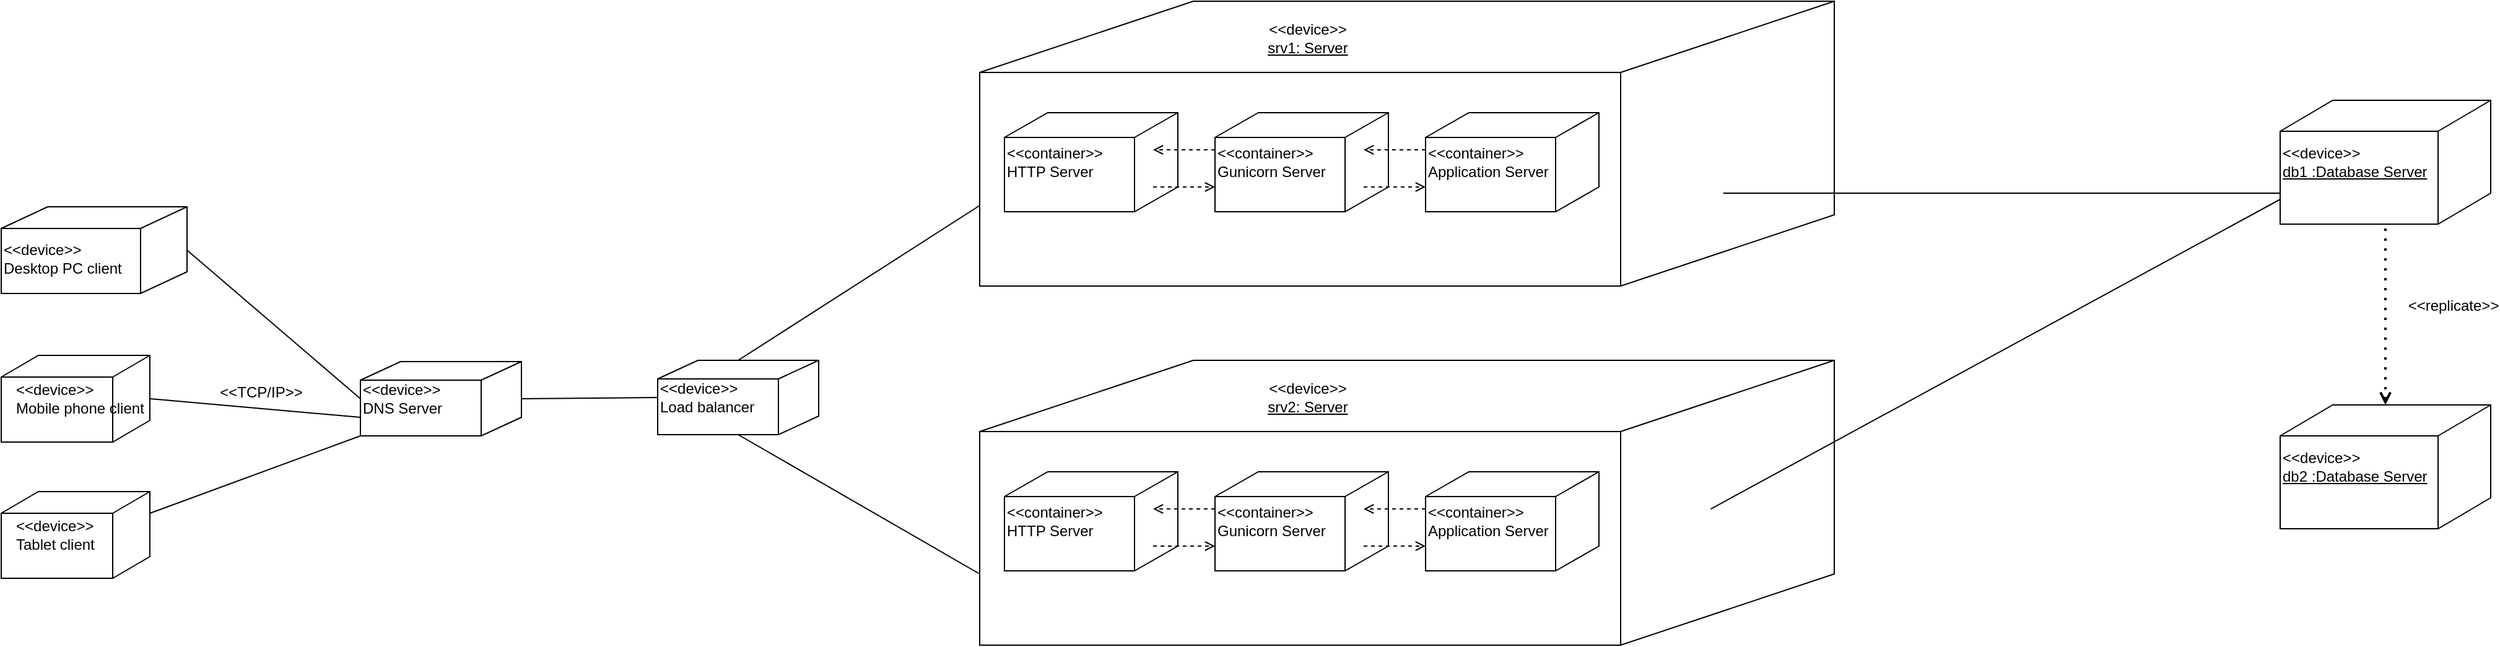 <mxfile version="13.4.5" type="device"><diagram id="dPY38jAa5lkF9_d_O5tN" name="Page-1"><mxGraphModel dx="1848" dy="640" grid="1" gridSize="10" guides="1" tooltips="1" connect="1" arrows="1" fold="1" page="1" pageScale="1" pageWidth="827" pageHeight="1169" math="0" shadow="0"><root><mxCell id="0"/><mxCell id="1" parent="0"/><mxCell id="M4pGwYfIubLbOV2EePY5-6" style="rounded=0;orthogonalLoop=1;jettySize=auto;html=1;exitX=1;exitY=0.5;exitDx=0;exitDy=0;exitPerimeter=0;entryX=0;entryY=0.5;entryDx=0;entryDy=0;entryPerimeter=0;endArrow=none;endFill=0;" edge="1" parent="1" source="M4pGwYfIubLbOV2EePY5-2" target="M4pGwYfIubLbOV2EePY5-5"><mxGeometry relative="1" as="geometry"/></mxCell><mxCell id="M4pGwYfIubLbOV2EePY5-2" value="&lt;div&gt;&lt;span&gt;&lt;br&gt;&lt;/span&gt;&lt;/div&gt;&lt;div&gt;&lt;span&gt;&amp;lt;&amp;lt;device&amp;gt;&amp;gt;&lt;/span&gt;&lt;br&gt;&lt;/div&gt;&lt;div&gt;&lt;span&gt;Desktop PC&amp;nbsp;&lt;/span&gt;&lt;span&gt;client&lt;/span&gt;&lt;/div&gt;" style="html=1;outlineConnect=0;whiteSpace=wrap;shape=mxgraph.archimate3.node;align=left;" vertex="1" parent="1"><mxGeometry x="-110" y="236" width="150" height="70" as="geometry"/></mxCell><mxCell id="M4pGwYfIubLbOV2EePY5-7" style="edgeStyle=none;rounded=0;orthogonalLoop=1;jettySize=auto;html=1;exitX=1;exitY=0.5;exitDx=0;exitDy=0;exitPerimeter=0;entryX=0;entryY=0.75;entryDx=0;entryDy=0;entryPerimeter=0;endArrow=none;endFill=0;" edge="1" parent="1" source="M4pGwYfIubLbOV2EePY5-3" target="M4pGwYfIubLbOV2EePY5-5"><mxGeometry relative="1" as="geometry"/></mxCell><mxCell id="M4pGwYfIubLbOV2EePY5-3" value="&lt;div&gt;&lt;span&gt;&amp;nbsp; &amp;nbsp;&amp;lt;&amp;lt;device&amp;gt;&amp;gt;&amp;nbsp;&lt;/span&gt;&lt;/div&gt;&lt;div&gt;&lt;span&gt;&amp;nbsp; &amp;nbsp;Mobile phone client&lt;/span&gt;&lt;/div&gt;" style="html=1;outlineConnect=0;whiteSpace=wrap;shape=mxgraph.archimate3.node;align=left;" vertex="1" parent="1"><mxGeometry x="-110" y="356" width="120" height="70" as="geometry"/></mxCell><mxCell id="M4pGwYfIubLbOV2EePY5-8" style="edgeStyle=none;rounded=0;orthogonalLoop=1;jettySize=auto;html=1;exitX=1;exitY=0.25;exitDx=0;exitDy=0;exitPerimeter=0;entryX=0;entryY=1;entryDx=0;entryDy=0;entryPerimeter=0;endArrow=none;endFill=0;" edge="1" parent="1" source="M4pGwYfIubLbOV2EePY5-4" target="M4pGwYfIubLbOV2EePY5-5"><mxGeometry relative="1" as="geometry"/></mxCell><mxCell id="M4pGwYfIubLbOV2EePY5-4" value="&lt;div&gt;&lt;span&gt;&amp;nbsp; &amp;nbsp;&amp;lt;&amp;lt;device&amp;gt;&amp;gt;&amp;nbsp;&lt;/span&gt;&lt;/div&gt;&lt;div&gt;&lt;span&gt;&amp;nbsp; &amp;nbsp;Tablet&amp;nbsp;&lt;/span&gt;&lt;span&gt;client&lt;/span&gt;&lt;/div&gt;" style="html=1;outlineConnect=0;whiteSpace=wrap;shape=mxgraph.archimate3.node;align=left;" vertex="1" parent="1"><mxGeometry x="-110" y="466" width="120" height="70" as="geometry"/></mxCell><mxCell id="M4pGwYfIubLbOV2EePY5-12" style="edgeStyle=none;rounded=0;orthogonalLoop=1;jettySize=auto;html=1;entryX=0;entryY=0.75;entryDx=0;entryDy=0;entryPerimeter=0;endArrow=none;endFill=0;exitX=0.5;exitY=0;exitDx=0;exitDy=0;exitPerimeter=0;" edge="1" parent="1" source="M4pGwYfIubLbOV2EePY5-38"><mxGeometry relative="1" as="geometry"><mxPoint x="580" y="260" as="sourcePoint"/><mxPoint x="680" y="235" as="targetPoint"/></mxGeometry></mxCell><mxCell id="M4pGwYfIubLbOV2EePY5-13" style="edgeStyle=none;rounded=0;orthogonalLoop=1;jettySize=auto;html=1;entryX=0;entryY=0.75;entryDx=0;entryDy=0;entryPerimeter=0;endArrow=none;endFill=0;exitX=0.5;exitY=1;exitDx=0;exitDy=0;exitPerimeter=0;" edge="1" parent="1" source="M4pGwYfIubLbOV2EePY5-38" target="M4pGwYfIubLbOV2EePY5-11"><mxGeometry relative="1" as="geometry"><mxPoint x="600" y="500" as="sourcePoint"/></mxGeometry></mxCell><mxCell id="M4pGwYfIubLbOV2EePY5-40" style="edgeStyle=none;rounded=0;orthogonalLoop=1;jettySize=auto;html=1;exitX=1;exitY=0.5;exitDx=0;exitDy=0;exitPerimeter=0;entryX=0;entryY=0.5;entryDx=0;entryDy=0;entryPerimeter=0;endArrow=none;endFill=0;" edge="1" parent="1" source="M4pGwYfIubLbOV2EePY5-5" target="M4pGwYfIubLbOV2EePY5-38"><mxGeometry relative="1" as="geometry"/></mxCell><mxCell id="M4pGwYfIubLbOV2EePY5-5" value="&amp;lt;&amp;lt;device&amp;gt;&amp;gt;&lt;br&gt;DNS Server" style="html=1;outlineConnect=0;whiteSpace=wrap;shape=mxgraph.archimate3.node;align=left;" vertex="1" parent="1"><mxGeometry x="180" y="361" width="130" height="60" as="geometry"/></mxCell><mxCell id="M4pGwYfIubLbOV2EePY5-9" value="&amp;lt;&amp;lt;TCP/IP&amp;gt;&amp;gt;" style="text;html=1;strokeColor=none;fillColor=none;align=center;verticalAlign=middle;whiteSpace=wrap;rounded=0;" vertex="1" parent="1"><mxGeometry x="80" y="376" width="40" height="20" as="geometry"/></mxCell><mxCell id="M4pGwYfIubLbOV2EePY5-26" value="" style="group" vertex="1" connectable="0" parent="1"><mxGeometry x="680" y="360" width="690" height="230" as="geometry"/></mxCell><mxCell id="M4pGwYfIubLbOV2EePY5-11" value="" style="html=1;outlineConnect=0;whiteSpace=wrap;shape=mxgraph.archimate3.node;" vertex="1" parent="M4pGwYfIubLbOV2EePY5-26"><mxGeometry width="690" height="230" as="geometry"/></mxCell><mxCell id="M4pGwYfIubLbOV2EePY5-14" value="&amp;lt;&amp;lt;device&amp;gt;&amp;gt;&lt;br&gt;&lt;u&gt;srv2: Server&lt;/u&gt;" style="text;html=1;strokeColor=none;fillColor=none;align=center;verticalAlign=middle;whiteSpace=wrap;rounded=0;" vertex="1" parent="M4pGwYfIubLbOV2EePY5-26"><mxGeometry x="230" y="20" width="70" height="20" as="geometry"/></mxCell><mxCell id="M4pGwYfIubLbOV2EePY5-16" value="&amp;lt;&amp;lt;container&amp;gt;&amp;gt;&lt;br&gt;HTTP Server" style="html=1;outlineConnect=0;whiteSpace=wrap;shape=mxgraph.archimate3.node;align=left;" vertex="1" parent="M4pGwYfIubLbOV2EePY5-26"><mxGeometry x="20" y="90" width="140" height="80" as="geometry"/></mxCell><mxCell id="M4pGwYfIubLbOV2EePY5-17" value="&amp;lt;&amp;lt;container&amp;gt;&amp;gt;&lt;br&gt;Gunicorn Server" style="html=1;outlineConnect=0;whiteSpace=wrap;shape=mxgraph.archimate3.node;align=left;" vertex="1" parent="M4pGwYfIubLbOV2EePY5-26"><mxGeometry x="190" y="90" width="140" height="80" as="geometry"/></mxCell><mxCell id="M4pGwYfIubLbOV2EePY5-18" value="&amp;lt;&amp;lt;container&amp;gt;&amp;gt;&lt;br&gt;Application Server" style="html=1;outlineConnect=0;whiteSpace=wrap;shape=mxgraph.archimate3.node;align=left;" vertex="1" parent="M4pGwYfIubLbOV2EePY5-26"><mxGeometry x="360" y="90" width="140" height="80" as="geometry"/></mxCell><mxCell id="M4pGwYfIubLbOV2EePY5-21" value="" style="endArrow=open;html=1;entryX=0;entryY=0.75;entryDx=0;entryDy=0;entryPerimeter=0;dashed=1;endFill=0;" edge="1" parent="M4pGwYfIubLbOV2EePY5-26" target="M4pGwYfIubLbOV2EePY5-17"><mxGeometry width="50" height="50" relative="1" as="geometry"><mxPoint x="140" y="150" as="sourcePoint"/><mxPoint x="320" y="90" as="targetPoint"/></mxGeometry></mxCell><mxCell id="M4pGwYfIubLbOV2EePY5-23" value="" style="endArrow=open;html=1;entryX=0;entryY=0.75;entryDx=0;entryDy=0;entryPerimeter=0;dashed=1;endFill=0;" edge="1" parent="M4pGwYfIubLbOV2EePY5-26"><mxGeometry width="50" height="50" relative="1" as="geometry"><mxPoint x="310" y="150" as="sourcePoint"/><mxPoint x="360" y="150" as="targetPoint"/></mxGeometry></mxCell><mxCell id="M4pGwYfIubLbOV2EePY5-24" value="" style="endArrow=open;html=1;entryX=0;entryY=0.75;entryDx=0;entryDy=0;entryPerimeter=0;dashed=1;endFill=0;" edge="1" parent="M4pGwYfIubLbOV2EePY5-26"><mxGeometry width="50" height="50" relative="1" as="geometry"><mxPoint x="190" y="120" as="sourcePoint"/><mxPoint x="140" y="120" as="targetPoint"/></mxGeometry></mxCell><mxCell id="M4pGwYfIubLbOV2EePY5-25" value="" style="endArrow=open;html=1;entryX=0;entryY=0.75;entryDx=0;entryDy=0;entryPerimeter=0;dashed=1;endFill=0;" edge="1" parent="M4pGwYfIubLbOV2EePY5-26"><mxGeometry width="50" height="50" relative="1" as="geometry"><mxPoint x="360" y="120" as="sourcePoint"/><mxPoint x="310" y="120" as="targetPoint"/></mxGeometry></mxCell><mxCell id="M4pGwYfIubLbOV2EePY5-28" value="" style="group" vertex="1" connectable="0" parent="1"><mxGeometry x="680" y="70" width="690" height="230" as="geometry"/></mxCell><mxCell id="M4pGwYfIubLbOV2EePY5-29" value="" style="html=1;outlineConnect=0;whiteSpace=wrap;shape=mxgraph.archimate3.node;" vertex="1" parent="M4pGwYfIubLbOV2EePY5-28"><mxGeometry width="690" height="230" as="geometry"/></mxCell><mxCell id="M4pGwYfIubLbOV2EePY5-30" value="&amp;lt;&amp;lt;device&amp;gt;&amp;gt;&lt;br&gt;&lt;u&gt;srv1: Server&lt;/u&gt;" style="text;html=1;strokeColor=none;fillColor=none;align=center;verticalAlign=middle;whiteSpace=wrap;rounded=0;" vertex="1" parent="M4pGwYfIubLbOV2EePY5-28"><mxGeometry x="230" y="20" width="70" height="20" as="geometry"/></mxCell><mxCell id="M4pGwYfIubLbOV2EePY5-31" value="&amp;lt;&amp;lt;container&amp;gt;&amp;gt;&lt;br&gt;HTTP Server" style="html=1;outlineConnect=0;whiteSpace=wrap;shape=mxgraph.archimate3.node;align=left;" vertex="1" parent="M4pGwYfIubLbOV2EePY5-28"><mxGeometry x="20" y="90" width="140" height="80" as="geometry"/></mxCell><mxCell id="M4pGwYfIubLbOV2EePY5-32" value="&amp;lt;&amp;lt;container&amp;gt;&amp;gt;&lt;br&gt;Gunicorn Server" style="html=1;outlineConnect=0;whiteSpace=wrap;shape=mxgraph.archimate3.node;align=left;" vertex="1" parent="M4pGwYfIubLbOV2EePY5-28"><mxGeometry x="190" y="90" width="140" height="80" as="geometry"/></mxCell><mxCell id="M4pGwYfIubLbOV2EePY5-33" value="&amp;lt;&amp;lt;container&amp;gt;&amp;gt;&lt;br&gt;Application Server" style="html=1;outlineConnect=0;whiteSpace=wrap;shape=mxgraph.archimate3.node;align=left;" vertex="1" parent="M4pGwYfIubLbOV2EePY5-28"><mxGeometry x="360" y="90" width="140" height="80" as="geometry"/></mxCell><mxCell id="M4pGwYfIubLbOV2EePY5-34" value="" style="endArrow=open;html=1;entryX=0;entryY=0.75;entryDx=0;entryDy=0;entryPerimeter=0;dashed=1;endFill=0;" edge="1" parent="M4pGwYfIubLbOV2EePY5-28" target="M4pGwYfIubLbOV2EePY5-32"><mxGeometry width="50" height="50" relative="1" as="geometry"><mxPoint x="140" y="150" as="sourcePoint"/><mxPoint x="320" y="90" as="targetPoint"/></mxGeometry></mxCell><mxCell id="M4pGwYfIubLbOV2EePY5-35" value="" style="endArrow=open;html=1;entryX=0;entryY=0.75;entryDx=0;entryDy=0;entryPerimeter=0;dashed=1;endFill=0;" edge="1" parent="M4pGwYfIubLbOV2EePY5-28"><mxGeometry width="50" height="50" relative="1" as="geometry"><mxPoint x="310" y="150" as="sourcePoint"/><mxPoint x="360" y="150" as="targetPoint"/></mxGeometry></mxCell><mxCell id="M4pGwYfIubLbOV2EePY5-36" value="" style="endArrow=open;html=1;entryX=0;entryY=0.75;entryDx=0;entryDy=0;entryPerimeter=0;dashed=1;endFill=0;" edge="1" parent="M4pGwYfIubLbOV2EePY5-28"><mxGeometry width="50" height="50" relative="1" as="geometry"><mxPoint x="190" y="120" as="sourcePoint"/><mxPoint x="140" y="120" as="targetPoint"/></mxGeometry></mxCell><mxCell id="M4pGwYfIubLbOV2EePY5-37" value="" style="endArrow=open;html=1;entryX=0;entryY=0.75;entryDx=0;entryDy=0;entryPerimeter=0;dashed=1;endFill=0;" edge="1" parent="M4pGwYfIubLbOV2EePY5-28"><mxGeometry width="50" height="50" relative="1" as="geometry"><mxPoint x="360" y="120" as="sourcePoint"/><mxPoint x="310" y="120" as="targetPoint"/></mxGeometry></mxCell><mxCell id="M4pGwYfIubLbOV2EePY5-38" value="&amp;lt;&amp;lt;device&amp;gt;&amp;gt;&lt;br&gt;Load balancer" style="html=1;outlineConnect=0;whiteSpace=wrap;shape=mxgraph.archimate3.node;align=left;" vertex="1" parent="1"><mxGeometry x="420" y="360" width="130" height="60" as="geometry"/></mxCell><mxCell id="M4pGwYfIubLbOV2EePY5-41" value="&amp;lt;&amp;lt;device&amp;gt;&amp;gt;&lt;br&gt;&lt;u&gt;db1 :Database Server&lt;/u&gt;" style="html=1;outlineConnect=0;whiteSpace=wrap;shape=mxgraph.archimate3.node;align=left;" vertex="1" parent="1"><mxGeometry x="1730" y="150" width="170" height="100" as="geometry"/></mxCell><mxCell id="M4pGwYfIubLbOV2EePY5-42" value="&amp;lt;&amp;lt;device&amp;gt;&amp;gt;&lt;br&gt;&lt;u&gt;db2 :Database Server&lt;/u&gt;" style="html=1;outlineConnect=0;whiteSpace=wrap;shape=mxgraph.archimate3.node;align=left;" vertex="1" parent="1"><mxGeometry x="1730" y="396" width="170" height="100" as="geometry"/></mxCell><mxCell id="M4pGwYfIubLbOV2EePY5-44" value="" style="endArrow=none;html=1;entryX=0;entryY=0.75;entryDx=0;entryDy=0;entryPerimeter=0;exitX=0.87;exitY=0.674;exitDx=0;exitDy=0;exitPerimeter=0;" edge="1" parent="1" source="M4pGwYfIubLbOV2EePY5-29" target="M4pGwYfIubLbOV2EePY5-41"><mxGeometry width="50" height="50" relative="1" as="geometry"><mxPoint x="1150" y="50" as="sourcePoint"/><mxPoint x="1660" y="260" as="targetPoint"/></mxGeometry></mxCell><mxCell id="M4pGwYfIubLbOV2EePY5-45" value="" style="endArrow=none;html=1;exitX=0.87;exitY=0.674;exitDx=0;exitDy=0;exitPerimeter=0;" edge="1" parent="1"><mxGeometry width="50" height="50" relative="1" as="geometry"><mxPoint x="1270.3" y="480.02" as="sourcePoint"/><mxPoint x="1730" y="230" as="targetPoint"/></mxGeometry></mxCell><mxCell id="M4pGwYfIubLbOV2EePY5-47" value="" style="endArrow=none;dashed=1;html=1;dashPattern=1 3;strokeWidth=2;entryX=0.5;entryY=1;entryDx=0;entryDy=0;entryPerimeter=0;endFill=0;startArrow=open;startFill=0;" edge="1" parent="1" source="M4pGwYfIubLbOV2EePY5-42" target="M4pGwYfIubLbOV2EePY5-41"><mxGeometry width="50" height="50" relative="1" as="geometry"><mxPoint x="1440" y="310" as="sourcePoint"/><mxPoint x="1490" y="260" as="targetPoint"/></mxGeometry></mxCell><mxCell id="M4pGwYfIubLbOV2EePY5-48" value="&amp;lt;&amp;lt;replicate&amp;gt;&amp;gt;" style="text;html=1;strokeColor=none;fillColor=none;align=center;verticalAlign=middle;whiteSpace=wrap;rounded=0;" vertex="1" parent="1"><mxGeometry x="1850" y="306" width="40" height="20" as="geometry"/></mxCell></root></mxGraphModel></diagram></mxfile>